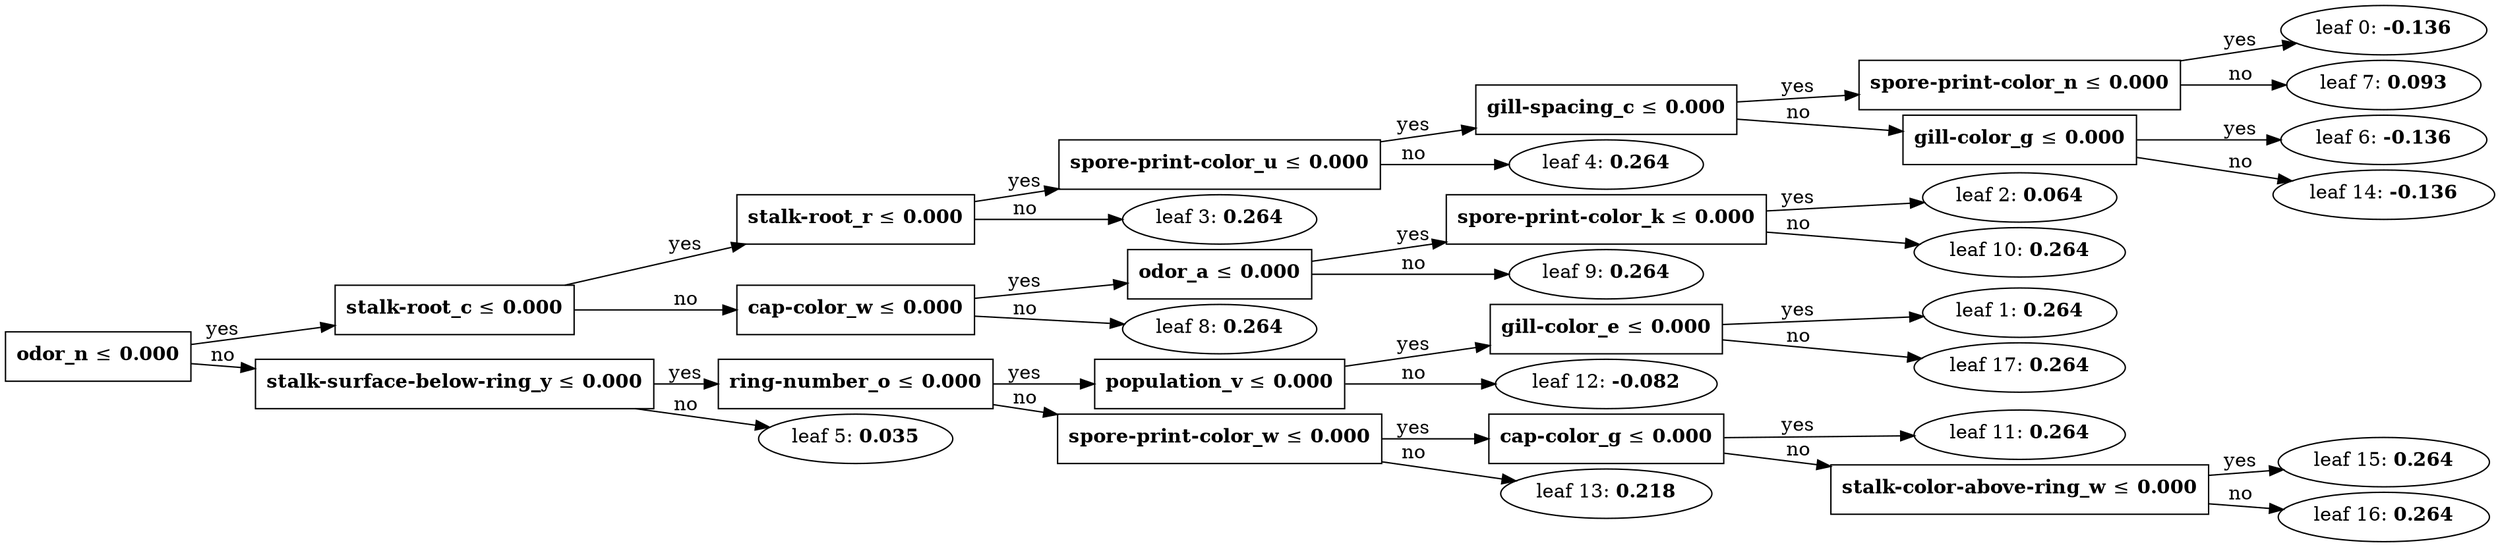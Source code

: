 digraph Tree {
	graph [nodesep=0.05 rankdir=LR ranksep=0.3]
	split0 [label=<<B>odor_n</B> &#8804; <B>0.000</B>> fillcolor=white shape=rectangle style=""]
	split1 [label=<<B>stalk-root_c</B> &#8804; <B>0.000</B>> fillcolor=white shape=rectangle style=""]
	split2 [label=<<B>stalk-root_r</B> &#8804; <B>0.000</B>> fillcolor=white shape=rectangle style=""]
	split3 [label=<<B>spore-print-color_u</B> &#8804; <B>0.000</B>> fillcolor=white shape=rectangle style=""]
	split5 [label=<<B>gill-spacing_c</B> &#8804; <B>0.000</B>> fillcolor=white shape=rectangle style=""]
	split6 [label=<<B>spore-print-color_n</B> &#8804; <B>0.000</B>> fillcolor=white shape=rectangle style=""]
	leaf0 [label=<leaf 0: <B>-0.136</B>>]
	split6 -> leaf0 [label=yes]
	leaf7 [label=<leaf 7: <B>0.093</B>>]
	split6 -> leaf7 [label=no]
	split5 -> split6 [label=yes]
	split13 [label=<<B>gill-color_g</B> &#8804; <B>0.000</B>> fillcolor=white shape=rectangle style=""]
	leaf6 [label=<leaf 6: <B>-0.136</B>>]
	split13 -> leaf6 [label=yes]
	leaf14 [label=<leaf 14: <B>-0.136</B>>]
	split13 -> leaf14 [label=no]
	split5 -> split13 [label=no]
	split3 -> split5 [label=yes]
	leaf4 [label=<leaf 4: <B>0.264</B>>]
	split3 -> leaf4 [label=no]
	split2 -> split3 [label=yes]
	leaf3 [label=<leaf 3: <B>0.264</B>>]
	split2 -> leaf3 [label=no]
	split1 -> split2 [label=yes]
	split7 [label=<<B>cap-color_w</B> &#8804; <B>0.000</B>> fillcolor=white shape=rectangle style=""]
	split8 [label=<<B>odor_a</B> &#8804; <B>0.000</B>> fillcolor=white shape=rectangle style=""]
	split9 [label=<<B>spore-print-color_k</B> &#8804; <B>0.000</B>> fillcolor=white shape=rectangle style=""]
	leaf2 [label=<leaf 2: <B>0.064</B>>]
	split9 -> leaf2 [label=yes]
	leaf10 [label=<leaf 10: <B>0.264</B>>]
	split9 -> leaf10 [label=no]
	split8 -> split9 [label=yes]
	leaf9 [label=<leaf 9: <B>0.264</B>>]
	split8 -> leaf9 [label=no]
	split7 -> split8 [label=yes]
	leaf8 [label=<leaf 8: <B>0.264</B>>]
	split7 -> leaf8 [label=no]
	split1 -> split7 [label=no]
	split0 -> split1 [label=yes]
	split4 [label=<<B>stalk-surface-below-ring_y</B> &#8804; <B>0.000</B>> fillcolor=white shape=rectangle style=""]
	split10 [label=<<B>ring-number_o</B> &#8804; <B>0.000</B>> fillcolor=white shape=rectangle style=""]
	split11 [label=<<B>population_v</B> &#8804; <B>0.000</B>> fillcolor=white shape=rectangle style=""]
	split16 [label=<<B>gill-color_e</B> &#8804; <B>0.000</B>> fillcolor=white shape=rectangle style=""]
	leaf1 [label=<leaf 1: <B>0.264</B>>]
	split16 -> leaf1 [label=yes]
	leaf17 [label=<leaf 17: <B>0.264</B>>]
	split16 -> leaf17 [label=no]
	split11 -> split16 [label=yes]
	leaf12 [label=<leaf 12: <B>-0.082</B>>]
	split11 -> leaf12 [label=no]
	split10 -> split11 [label=yes]
	split12 [label=<<B>spore-print-color_w</B> &#8804; <B>0.000</B>> fillcolor=white shape=rectangle style=""]
	split14 [label=<<B>cap-color_g</B> &#8804; <B>0.000</B>> fillcolor=white shape=rectangle style=""]
	leaf11 [label=<leaf 11: <B>0.264</B>>]
	split14 -> leaf11 [label=yes]
	split15 [label=<<B>stalk-color-above-ring_w</B> &#8804; <B>0.000</B>> fillcolor=white shape=rectangle style=""]
	leaf15 [label=<leaf 15: <B>0.264</B>>]
	split15 -> leaf15 [label=yes]
	leaf16 [label=<leaf 16: <B>0.264</B>>]
	split15 -> leaf16 [label=no]
	split14 -> split15 [label=no]
	split12 -> split14 [label=yes]
	leaf13 [label=<leaf 13: <B>0.218</B>>]
	split12 -> leaf13 [label=no]
	split10 -> split12 [label=no]
	split4 -> split10 [label=yes]
	leaf5 [label=<leaf 5: <B>0.035</B>>]
	split4 -> leaf5 [label=no]
	split0 -> split4 [label=no]
}
